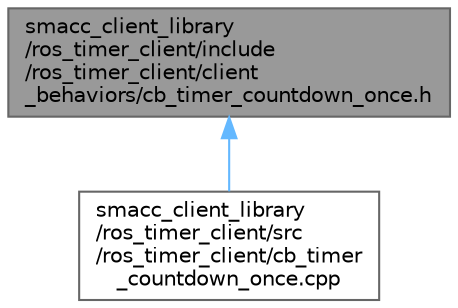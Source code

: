 digraph "smacc_client_library/ros_timer_client/include/ros_timer_client/client_behaviors/cb_timer_countdown_once.h"
{
 // LATEX_PDF_SIZE
  bgcolor="transparent";
  edge [fontname=Helvetica,fontsize=10,labelfontname=Helvetica,labelfontsize=10];
  node [fontname=Helvetica,fontsize=10,shape=box,height=0.2,width=0.4];
  Node1 [label="smacc_client_library\l/ros_timer_client/include\l/ros_timer_client/client\l_behaviors/cb_timer_countdown_once.h",height=0.2,width=0.4,color="gray40", fillcolor="grey60", style="filled", fontcolor="black",tooltip=" "];
  Node1 -> Node2 [dir="back",color="steelblue1",style="solid"];
  Node2 [label="smacc_client_library\l/ros_timer_client/src\l/ros_timer_client/cb_timer\l_countdown_once.cpp",height=0.2,width=0.4,color="grey40", fillcolor="white", style="filled",URL="$cb__timer__countdown__once_8cpp.html",tooltip=" "];
}
